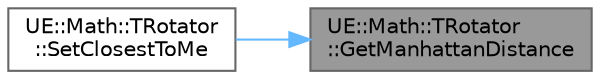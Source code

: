 digraph "UE::Math::TRotator::GetManhattanDistance"
{
 // INTERACTIVE_SVG=YES
 // LATEX_PDF_SIZE
  bgcolor="transparent";
  edge [fontname=Helvetica,fontsize=10,labelfontname=Helvetica,labelfontsize=10];
  node [fontname=Helvetica,fontsize=10,shape=box,height=0.2,width=0.4];
  rankdir="RL";
  Node1 [id="Node000001",label="UE::Math::TRotator\l::GetManhattanDistance",height=0.2,width=0.4,color="gray40", fillcolor="grey60", style="filled", fontcolor="black",tooltip="Return the manhattan distance in degrees between this Rotator and the passed in one."];
  Node1 -> Node2 [id="edge1_Node000001_Node000002",dir="back",color="steelblue1",style="solid",tooltip=" "];
  Node2 [id="Node000002",label="UE::Math::TRotator\l::SetClosestToMe",height=0.2,width=0.4,color="grey40", fillcolor="white", style="filled",URL="$d8/dd7/structUE_1_1Math_1_1TRotator.html#a4ae9dbdac6c9daf4f0cee5ba49d54c10",tooltip="Modify if necessary the passed in rotator to be the closest rotator to it based upon it's equivalent."];
}

